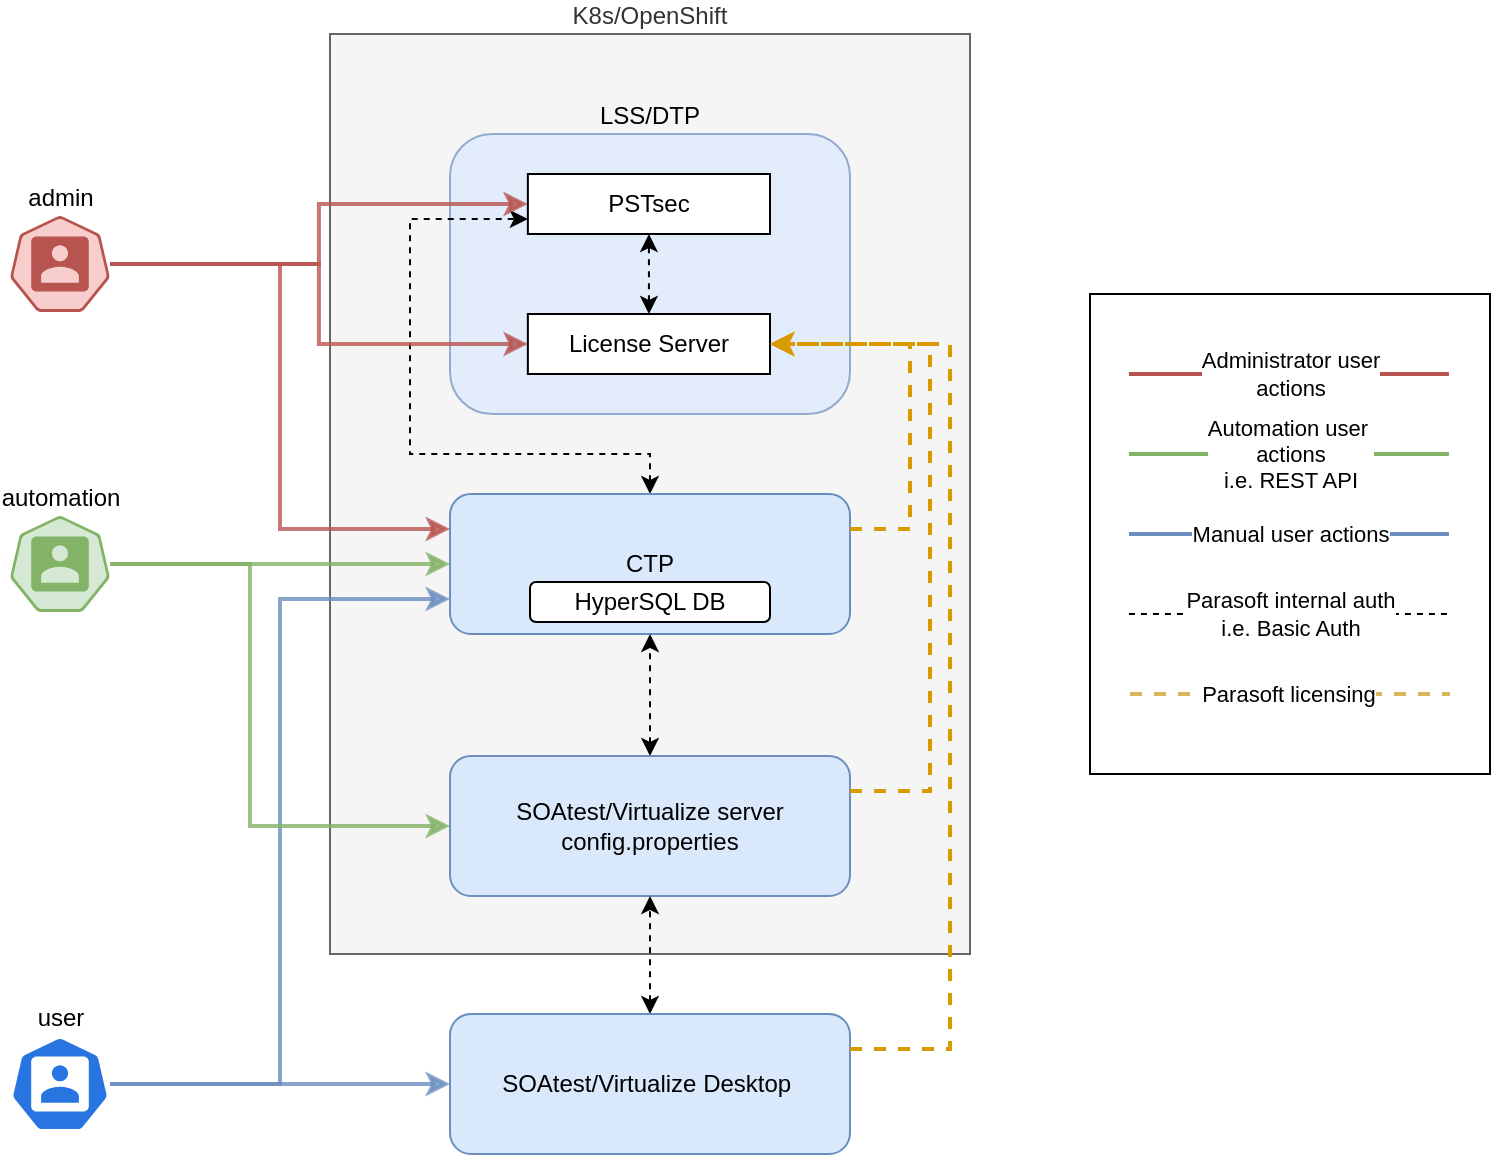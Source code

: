 <mxfile version="26.1.1">
  <diagram name="Page-1" id="xfao6fuQPVH5N2smwf6X">
    <mxGraphModel dx="1434" dy="738" grid="1" gridSize="10" guides="1" tooltips="1" connect="1" arrows="1" fold="1" page="1" pageScale="1" pageWidth="850" pageHeight="1100" math="0" shadow="0">
      <root>
        <mxCell id="0" />
        <mxCell id="1" parent="0" />
        <mxCell id="hnI2erdS7724vrodKMkM-1" value="K8s/OpenShift" style="rounded=0;whiteSpace=wrap;html=1;fillColor=#f5f5f5;fontColor=#333333;strokeColor=#666666;labelPosition=center;verticalLabelPosition=top;align=center;verticalAlign=bottom;" vertex="1" parent="1">
          <mxGeometry x="260" y="270" width="320" height="460" as="geometry" />
        </mxCell>
        <mxCell id="e06p3Hk24R48uFPyvANo-5" value="LSS/DTP" style="rounded=1;whiteSpace=wrap;html=1;labelPosition=center;verticalLabelPosition=top;align=center;verticalAlign=bottom;opacity=70;fillColor=#dae8fc;strokeColor=#6c8ebf;" parent="1" vertex="1">
          <mxGeometry x="320" y="320" width="200" height="140" as="geometry" />
        </mxCell>
        <mxCell id="e06p3Hk24R48uFPyvANo-6" style="edgeStyle=orthogonalEdgeStyle;rounded=0;orthogonalLoop=1;jettySize=auto;html=1;entryX=0;entryY=0.75;entryDx=0;entryDy=0;startArrow=classic;startFill=1;dashed=1;strokeWidth=1;" parent="1" source="e06p3Hk24R48uFPyvANo-9" target="e06p3Hk24R48uFPyvANo-25" edge="1">
          <mxGeometry relative="1" as="geometry">
            <Array as="points">
              <mxPoint x="420" y="480" />
              <mxPoint x="300" y="480" />
              <mxPoint x="300" y="363" />
            </Array>
          </mxGeometry>
        </mxCell>
        <mxCell id="e06p3Hk24R48uFPyvANo-9" value="CTP" style="rounded=1;whiteSpace=wrap;html=1;fillColor=#dae8fc;strokeColor=#6c8ebf;" parent="1" vertex="1">
          <mxGeometry x="320" y="500" width="200" height="70" as="geometry" />
        </mxCell>
        <mxCell id="e06p3Hk24R48uFPyvANo-12" style="edgeStyle=orthogonalEdgeStyle;rounded=0;orthogonalLoop=1;jettySize=auto;html=1;entryX=0.5;entryY=1;entryDx=0;entryDy=0;startArrow=classic;startFill=1;dashed=1;strokeWidth=1;" parent="1" source="e06p3Hk24R48uFPyvANo-13" target="e06p3Hk24R48uFPyvANo-9" edge="1">
          <mxGeometry relative="1" as="geometry" />
        </mxCell>
        <mxCell id="e06p3Hk24R48uFPyvANo-13" value="SOAtest/Virtualize server&lt;div&gt;&lt;div&gt;&lt;div&gt;config.properties&lt;/div&gt;&lt;/div&gt;&lt;/div&gt;" style="rounded=1;whiteSpace=wrap;html=1;fillColor=#dae8fc;strokeColor=#6c8ebf;" parent="1" vertex="1">
          <mxGeometry x="320" y="631" width="200" height="70" as="geometry" />
        </mxCell>
        <mxCell id="e06p3Hk24R48uFPyvANo-15" style="edgeStyle=orthogonalEdgeStyle;rounded=0;orthogonalLoop=1;jettySize=auto;html=1;entryX=0;entryY=0.75;entryDx=0;entryDy=0;fillColor=#dae8fc;strokeColor=#6c8ebf;strokeWidth=2;opacity=80;" parent="1" source="e06p3Hk24R48uFPyvANo-16" target="e06p3Hk24R48uFPyvANo-9" edge="1">
          <mxGeometry relative="1" as="geometry" />
        </mxCell>
        <mxCell id="e06p3Hk24R48uFPyvANo-16" value="user" style="aspect=fixed;sketch=0;html=1;dashed=0;whitespace=wrap;fillColor=#2875E2;strokeColor=#ffffff;points=[[0.005,0.63,0],[0.1,0.2,0],[0.9,0.2,0],[0.5,0,0],[0.995,0.63,0],[0.72,0.99,0],[0.5,1,0],[0.28,0.99,0]];shape=mxgraph.kubernetes.icon2;prIcon=user;labelPosition=center;verticalLabelPosition=top;align=center;verticalAlign=bottom;" parent="1" vertex="1">
          <mxGeometry x="100" y="771" width="50" height="48" as="geometry" />
        </mxCell>
        <mxCell id="e06p3Hk24R48uFPyvANo-17" style="edgeStyle=orthogonalEdgeStyle;rounded=0;orthogonalLoop=1;jettySize=auto;html=1;entryX=0;entryY=0.5;entryDx=0;entryDy=0;fillColor=#f8cecc;strokeColor=#b85450;strokeWidth=2;opacity=80;" parent="1" source="e06p3Hk24R48uFPyvANo-20" target="e06p3Hk24R48uFPyvANo-25" edge="1">
          <mxGeometry relative="1" as="geometry" />
        </mxCell>
        <mxCell id="e06p3Hk24R48uFPyvANo-18" style="edgeStyle=orthogonalEdgeStyle;rounded=0;orthogonalLoop=1;jettySize=auto;html=1;entryX=0;entryY=0.5;entryDx=0;entryDy=0;fillColor=#f8cecc;strokeColor=#b85450;strokeWidth=2;opacity=80;" parent="1" source="e06p3Hk24R48uFPyvANo-20" target="e06p3Hk24R48uFPyvANo-24" edge="1">
          <mxGeometry relative="1" as="geometry" />
        </mxCell>
        <mxCell id="e06p3Hk24R48uFPyvANo-19" style="edgeStyle=orthogonalEdgeStyle;rounded=0;orthogonalLoop=1;jettySize=auto;html=1;entryX=0;entryY=0.25;entryDx=0;entryDy=0;fillColor=#f8cecc;strokeColor=#b85450;strokeWidth=2;opacity=80;" parent="1" source="e06p3Hk24R48uFPyvANo-20" target="e06p3Hk24R48uFPyvANo-9" edge="1">
          <mxGeometry relative="1" as="geometry" />
        </mxCell>
        <mxCell id="e06p3Hk24R48uFPyvANo-20" value="admin" style="aspect=fixed;sketch=0;html=1;dashed=0;whitespace=wrap;fillColor=#f8cecc;strokeColor=#b85450;points=[[0.005,0.63,0],[0.1,0.2,0],[0.9,0.2,0],[0.5,0,0],[0.995,0.63,0],[0.72,0.99,0],[0.5,1,0],[0.28,0.99,0]];shape=mxgraph.kubernetes.icon2;prIcon=user;labelPosition=center;verticalLabelPosition=top;align=center;verticalAlign=bottom;" parent="1" vertex="1">
          <mxGeometry x="100" y="361" width="50" height="48" as="geometry" />
        </mxCell>
        <mxCell id="e06p3Hk24R48uFPyvANo-21" style="edgeStyle=orthogonalEdgeStyle;rounded=0;orthogonalLoop=1;jettySize=auto;html=1;fillColor=#fff2cc;strokeColor=#000000;dashed=1;startArrow=classic;startFill=1;" parent="1" source="e06p3Hk24R48uFPyvANo-24" target="e06p3Hk24R48uFPyvANo-25" edge="1">
          <mxGeometry relative="1" as="geometry" />
        </mxCell>
        <mxCell id="e06p3Hk24R48uFPyvANo-24" value="License Server" style="rounded=0;whiteSpace=wrap;html=1;" parent="1" vertex="1">
          <mxGeometry x="358.93" y="410" width="121.07" height="30" as="geometry" />
        </mxCell>
        <mxCell id="e06p3Hk24R48uFPyvANo-25" value="PSTsec" style="rounded=0;whiteSpace=wrap;html=1;" parent="1" vertex="1">
          <mxGeometry x="358.93" y="340" width="121.07" height="30" as="geometry" />
        </mxCell>
        <mxCell id="e06p3Hk24R48uFPyvANo-26" style="edgeStyle=orthogonalEdgeStyle;rounded=0;orthogonalLoop=1;jettySize=auto;html=1;entryX=0;entryY=0.5;entryDx=0;entryDy=0;fillColor=#dae8fc;strokeColor=#6c8ebf;strokeWidth=2;opacity=80;" parent="1" source="e06p3Hk24R48uFPyvANo-16" target="e06p3Hk24R48uFPyvANo-34" edge="1">
          <mxGeometry relative="1" as="geometry">
            <Array as="points" />
          </mxGeometry>
        </mxCell>
        <mxCell id="e06p3Hk24R48uFPyvANo-27" style="edgeStyle=orthogonalEdgeStyle;rounded=0;orthogonalLoop=1;jettySize=auto;html=1;fillColor=#ffe6cc;strokeColor=#d79b00;strokeWidth=2;dashed=1;exitX=1;exitY=0.25;exitDx=0;exitDy=0;entryX=1;entryY=0.5;entryDx=0;entryDy=0;" parent="1" source="e06p3Hk24R48uFPyvANo-9" target="e06p3Hk24R48uFPyvANo-24" edge="1">
          <mxGeometry relative="1" as="geometry">
            <mxPoint x="450" y="500" as="sourcePoint" />
            <mxPoint x="450" y="440" as="targetPoint" />
            <Array as="points">
              <mxPoint x="550" y="518" />
              <mxPoint x="550" y="425" />
            </Array>
          </mxGeometry>
        </mxCell>
        <mxCell id="e06p3Hk24R48uFPyvANo-28" style="edgeStyle=orthogonalEdgeStyle;rounded=0;orthogonalLoop=1;jettySize=auto;html=1;entryX=0;entryY=0.5;entryDx=0;entryDy=0;fillColor=#d5e8d4;strokeColor=#82b366;strokeWidth=2;opacity=80;" parent="1" source="e06p3Hk24R48uFPyvANo-30" target="e06p3Hk24R48uFPyvANo-9" edge="1">
          <mxGeometry relative="1" as="geometry" />
        </mxCell>
        <mxCell id="e06p3Hk24R48uFPyvANo-29" style="edgeStyle=orthogonalEdgeStyle;rounded=0;orthogonalLoop=1;jettySize=auto;html=1;entryX=0;entryY=0.5;entryDx=0;entryDy=0;fillColor=#d5e8d4;strokeColor=#82b366;strokeWidth=2;opacity=80;" parent="1" source="e06p3Hk24R48uFPyvANo-30" target="e06p3Hk24R48uFPyvANo-13" edge="1">
          <mxGeometry relative="1" as="geometry">
            <Array as="points">
              <mxPoint x="220" y="535" />
              <mxPoint x="220" y="666" />
            </Array>
          </mxGeometry>
        </mxCell>
        <mxCell id="e06p3Hk24R48uFPyvANo-30" value="automation" style="aspect=fixed;sketch=0;html=1;dashed=0;whitespace=wrap;fillColor=#d5e8d4;strokeColor=#82b366;points=[[0.005,0.63,0],[0.1,0.2,0],[0.9,0.2,0],[0.5,0,0],[0.995,0.63,0],[0.72,0.99,0],[0.5,1,0],[0.28,0.99,0]];shape=mxgraph.kubernetes.icon2;prIcon=user;labelPosition=center;verticalLabelPosition=top;align=center;verticalAlign=bottom;" parent="1" vertex="1">
          <mxGeometry x="100" y="511" width="50" height="48" as="geometry" />
        </mxCell>
        <mxCell id="e06p3Hk24R48uFPyvANo-31" style="edgeStyle=orthogonalEdgeStyle;rounded=0;orthogonalLoop=1;jettySize=auto;html=1;entryX=0.5;entryY=1;entryDx=0;entryDy=0;dashed=1;startArrow=classic;startFill=1;strokeWidth=1;" parent="1" source="e06p3Hk24R48uFPyvANo-34" target="e06p3Hk24R48uFPyvANo-13" edge="1">
          <mxGeometry relative="1" as="geometry" />
        </mxCell>
        <mxCell id="e06p3Hk24R48uFPyvANo-34" value="SOAtest/Virtualize Desktop&amp;nbsp;" style="rounded=1;whiteSpace=wrap;html=1;fillColor=#dae8fc;strokeColor=#6c8ebf;" parent="1" vertex="1">
          <mxGeometry x="320" y="760" width="200" height="70" as="geometry" />
        </mxCell>
        <mxCell id="e06p3Hk24R48uFPyvANo-35" style="edgeStyle=orthogonalEdgeStyle;rounded=0;orthogonalLoop=1;jettySize=auto;html=1;fillColor=#ffe6cc;strokeColor=#d79b00;strokeWidth=2;dashed=1;entryX=1;entryY=0.5;entryDx=0;entryDy=0;exitX=1;exitY=0.25;exitDx=0;exitDy=0;" parent="1" source="e06p3Hk24R48uFPyvANo-13" target="e06p3Hk24R48uFPyvANo-24" edge="1">
          <mxGeometry relative="1" as="geometry">
            <mxPoint x="470" y="520" as="sourcePoint" />
            <mxPoint x="470" y="460" as="targetPoint" />
            <Array as="points">
              <mxPoint x="560" y="649" />
              <mxPoint x="560" y="425" />
            </Array>
          </mxGeometry>
        </mxCell>
        <mxCell id="e06p3Hk24R48uFPyvANo-36" style="edgeStyle=orthogonalEdgeStyle;rounded=0;orthogonalLoop=1;jettySize=auto;html=1;fillColor=#ffe6cc;strokeColor=#d79b00;strokeWidth=2;dashed=1;entryX=1;entryY=0.5;entryDx=0;entryDy=0;exitX=1;exitY=0.25;exitDx=0;exitDy=0;" parent="1" source="e06p3Hk24R48uFPyvANo-34" target="e06p3Hk24R48uFPyvANo-24" edge="1">
          <mxGeometry relative="1" as="geometry">
            <mxPoint x="530" y="659" as="sourcePoint" />
            <mxPoint x="490" y="435" as="targetPoint" />
            <Array as="points">
              <mxPoint x="570" y="778" />
              <mxPoint x="570" y="425" />
            </Array>
          </mxGeometry>
        </mxCell>
        <mxCell id="e06p3Hk24R48uFPyvANo-37" value="HyperSQL DB" style="rounded=1;whiteSpace=wrap;html=1;" parent="1" vertex="1">
          <mxGeometry x="360" y="544" width="120" height="20" as="geometry" />
        </mxCell>
        <mxCell id="hnI2erdS7724vrodKMkM-3" value="" style="rounded=0;whiteSpace=wrap;html=1;" vertex="1" parent="1">
          <mxGeometry x="640" y="400" width="200" height="240" as="geometry" />
        </mxCell>
        <mxCell id="hnI2erdS7724vrodKMkM-4" value="" style="endArrow=none;html=1;rounded=0;strokeWidth=2;fillColor=#f8cecc;strokeColor=#b85450;" edge="1" parent="1">
          <mxGeometry width="50" height="50" relative="1" as="geometry">
            <mxPoint x="659.47" y="440" as="sourcePoint" />
            <mxPoint x="819.47" y="440" as="targetPoint" />
          </mxGeometry>
        </mxCell>
        <mxCell id="hnI2erdS7724vrodKMkM-5" value="Administrator user&lt;div&gt;actions&lt;/div&gt;" style="edgeLabel;html=1;align=center;verticalAlign=middle;resizable=0;points=[];" vertex="1" connectable="0" parent="hnI2erdS7724vrodKMkM-4">
          <mxGeometry y="-2" relative="1" as="geometry">
            <mxPoint y="-2" as="offset" />
          </mxGeometry>
        </mxCell>
        <mxCell id="hnI2erdS7724vrodKMkM-6" value="" style="endArrow=none;html=1;rounded=0;strokeWidth=2;fillColor=#d5e8d4;strokeColor=#82b366;" edge="1" parent="1">
          <mxGeometry width="50" height="50" relative="1" as="geometry">
            <mxPoint x="659.47" y="480" as="sourcePoint" />
            <mxPoint x="819.47" y="480" as="targetPoint" />
          </mxGeometry>
        </mxCell>
        <mxCell id="hnI2erdS7724vrodKMkM-7" value="Automation user&amp;nbsp;&lt;div&gt;actions&lt;/div&gt;&lt;div&gt;i.e. REST API&lt;/div&gt;" style="edgeLabel;html=1;align=center;verticalAlign=middle;resizable=0;points=[];" vertex="1" connectable="0" parent="hnI2erdS7724vrodKMkM-6">
          <mxGeometry y="-2" relative="1" as="geometry">
            <mxPoint y="-2" as="offset" />
          </mxGeometry>
        </mxCell>
        <mxCell id="hnI2erdS7724vrodKMkM-8" value="" style="endArrow=none;html=1;rounded=0;strokeWidth=2;fillColor=#dae8fc;strokeColor=#6c8ebf;" edge="1" parent="1">
          <mxGeometry width="50" height="50" relative="1" as="geometry">
            <mxPoint x="659.47" y="520" as="sourcePoint" />
            <mxPoint x="819.47" y="520" as="targetPoint" />
          </mxGeometry>
        </mxCell>
        <mxCell id="hnI2erdS7724vrodKMkM-9" value="Manual user actions" style="edgeLabel;html=1;align=center;verticalAlign=middle;resizable=0;points=[];" vertex="1" connectable="0" parent="hnI2erdS7724vrodKMkM-8">
          <mxGeometry y="-2" relative="1" as="geometry">
            <mxPoint y="-2" as="offset" />
          </mxGeometry>
        </mxCell>
        <mxCell id="hnI2erdS7724vrodKMkM-10" value="" style="endArrow=none;html=1;rounded=0;dashed=1;" edge="1" parent="1">
          <mxGeometry width="50" height="50" relative="1" as="geometry">
            <mxPoint x="659.47" y="560" as="sourcePoint" />
            <mxPoint x="819.47" y="560" as="targetPoint" />
          </mxGeometry>
        </mxCell>
        <mxCell id="hnI2erdS7724vrodKMkM-11" value="Parasoft internal auth&lt;div&gt;i.e. Basic Auth&lt;/div&gt;" style="edgeLabel;html=1;align=center;verticalAlign=middle;resizable=0;points=[];" vertex="1" connectable="0" parent="hnI2erdS7724vrodKMkM-10">
          <mxGeometry y="-2" relative="1" as="geometry">
            <mxPoint y="-2" as="offset" />
          </mxGeometry>
        </mxCell>
        <mxCell id="hnI2erdS7724vrodKMkM-14" value="" style="endArrow=none;dashed=1;html=1;rounded=0;fillColor=#fff2cc;strokeColor=#D6B656;strokeWidth=2;" edge="1" parent="1">
          <mxGeometry width="50" height="50" relative="1" as="geometry">
            <mxPoint x="660" y="600" as="sourcePoint" />
            <mxPoint x="820" y="600" as="targetPoint" />
          </mxGeometry>
        </mxCell>
        <mxCell id="hnI2erdS7724vrodKMkM-15" value="Parasoft licensing" style="edgeLabel;html=1;align=center;verticalAlign=middle;resizable=0;points=[];" vertex="1" connectable="0" parent="hnI2erdS7724vrodKMkM-14">
          <mxGeometry x="-0.013" relative="1" as="geometry">
            <mxPoint as="offset" />
          </mxGeometry>
        </mxCell>
      </root>
    </mxGraphModel>
  </diagram>
</mxfile>
